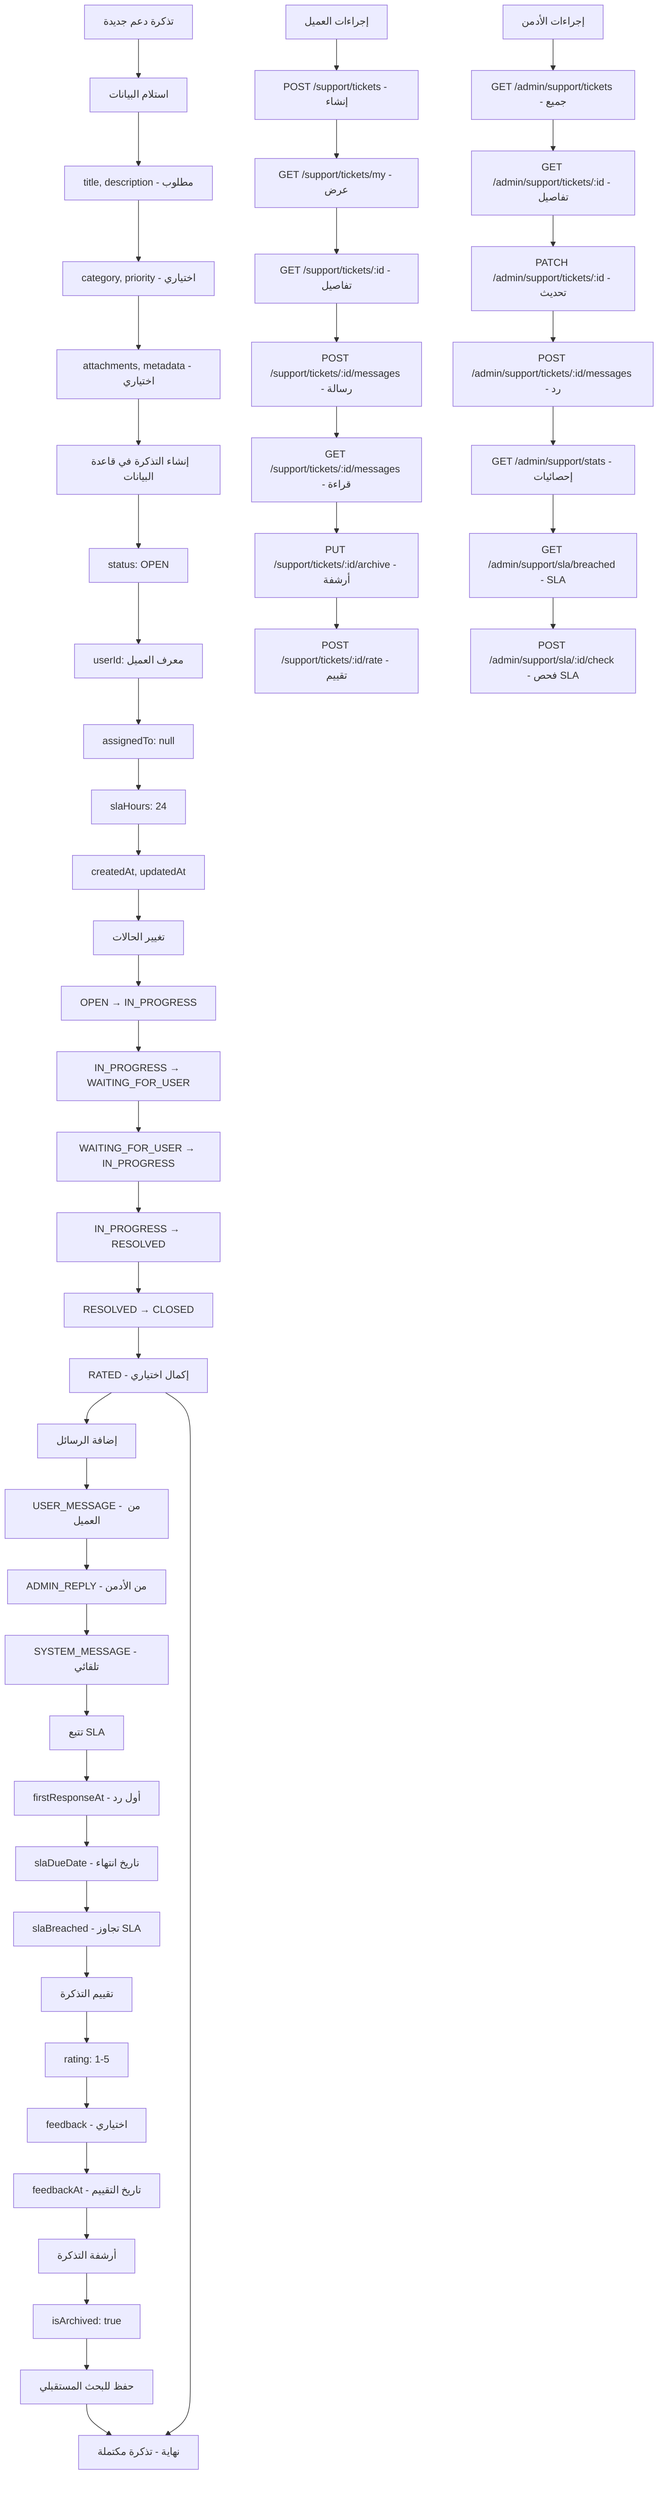 %% Support Ticket Flow
%% View at https://mermaid.live
flowchart TD
  A[تذكرة دعم جديدة] --> B[استلام البيانات]
  B --> B1[title, description - مطلوب]
  B1 --> B2[category, priority - اختياري]
  B2 --> B3[attachments, metadata - اختياري]

  B3 --> C[إنشاء التذكرة في قاعدة البيانات]
  C --> C1[status: OPEN]
  C1 --> C2[userId: معرف العميل]
  C2 --> C3[assignedTo: null]
  C3 --> C4[slaHours: 24]
  C4 --> C5[createdAt, updatedAt]

  C5 --> D[تغيير الحالات]
  D --> D1[OPEN → IN_PROGRESS]
  D1 --> D2[IN_PROGRESS → WAITING_FOR_USER]
  D2 --> D3[WAITING_FOR_USER → IN_PROGRESS]
  D3 --> D4[IN_PROGRESS → RESOLVED]
  D4 --> D5[RESOLVED → CLOSED]
  D5 --> D6[RATED - إكمال اختياري]

  D6 --> E[إضافة الرسائل]
  E --> E1[USER_MESSAGE - من العميل]
  E1 --> E2[ADMIN_REPLY - من الأدمن]
  E2 --> E3[SYSTEM_MESSAGE - تلقائي]

  E3 --> F[تتبع SLA]
  F --> F1[firstResponseAt - أول رد]
  F1 --> F2[slaDueDate - تاريخ انتهاء]
  F2 --> F3[slaBreached - تجاوز SLA]

  F3 --> G[تقييم التذكرة]
  G --> G1[rating: 1-5]
  G1 --> G2[feedback - اختياري]
  G2 --> G3[feedbackAt - تاريخ التقييم]

  G3 --> H[أرشفة التذكرة]
  H --> H1[isArchived: true]
  H1 --> H2[حفظ للبحث المستقبلي]

  %% Customer Actions
  I[إجراءات العميل] --> I1[POST /support/tickets - إنشاء]
  I1 --> I2[GET /support/tickets/my - عرض]
  I2 --> I3[GET /support/tickets/:id - تفاصيل]
  I3 --> I4[POST /support/tickets/:id/messages - رسالة]
  I4 --> I5[GET /support/tickets/:id/messages - قراءة]
  I5 --> I6[PUT /support/tickets/:id/archive - أرشفة]
  I6 --> I7[POST /support/tickets/:id/rate - تقييم]

  %% Admin Actions
  J[إجراءات الأدمن] --> J1[GET /admin/support/tickets - جميع]
  J1 --> J2[GET /admin/support/tickets/:id - تفاصيل]
  J2 --> J3[PATCH /admin/support/tickets/:id - تحديث]
  J3 --> J4[POST /admin/support/tickets/:id/messages - رد]
  J4 --> J5[GET /admin/support/stats - إحصائيات]
  J5 --> J6[GET /admin/support/sla/breached - SLA]
  J6 --> J7[POST /admin/support/sla/:id/check - فحص SLA]

  %% End points
  H2 --> K[نهاية - تذكرة مكتملة]
  D6 --> K